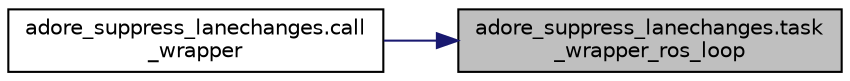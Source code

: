 digraph "adore_suppress_lanechanges.task_wrapper_ros_loop"
{
 // LATEX_PDF_SIZE
  edge [fontname="Helvetica",fontsize="10",labelfontname="Helvetica",labelfontsize="10"];
  node [fontname="Helvetica",fontsize="10",shape=record];
  rankdir="RL";
  Node1 [label="adore_suppress_lanechanges.task\l_wrapper_ros_loop",height=0.2,width=0.4,color="black", fillcolor="grey75", style="filled", fontcolor="black",tooltip=" "];
  Node1 -> Node2 [dir="back",color="midnightblue",fontsize="10",style="solid",fontname="Helvetica"];
  Node2 [label="adore_suppress_lanechanges.call\l_wrapper",height=0.2,width=0.4,color="black", fillcolor="white", style="filled",URL="$namespaceadore__suppress__lanechanges.html#a90cdc08a73b19b78a1f31eea6c397108",tooltip=" "];
}
